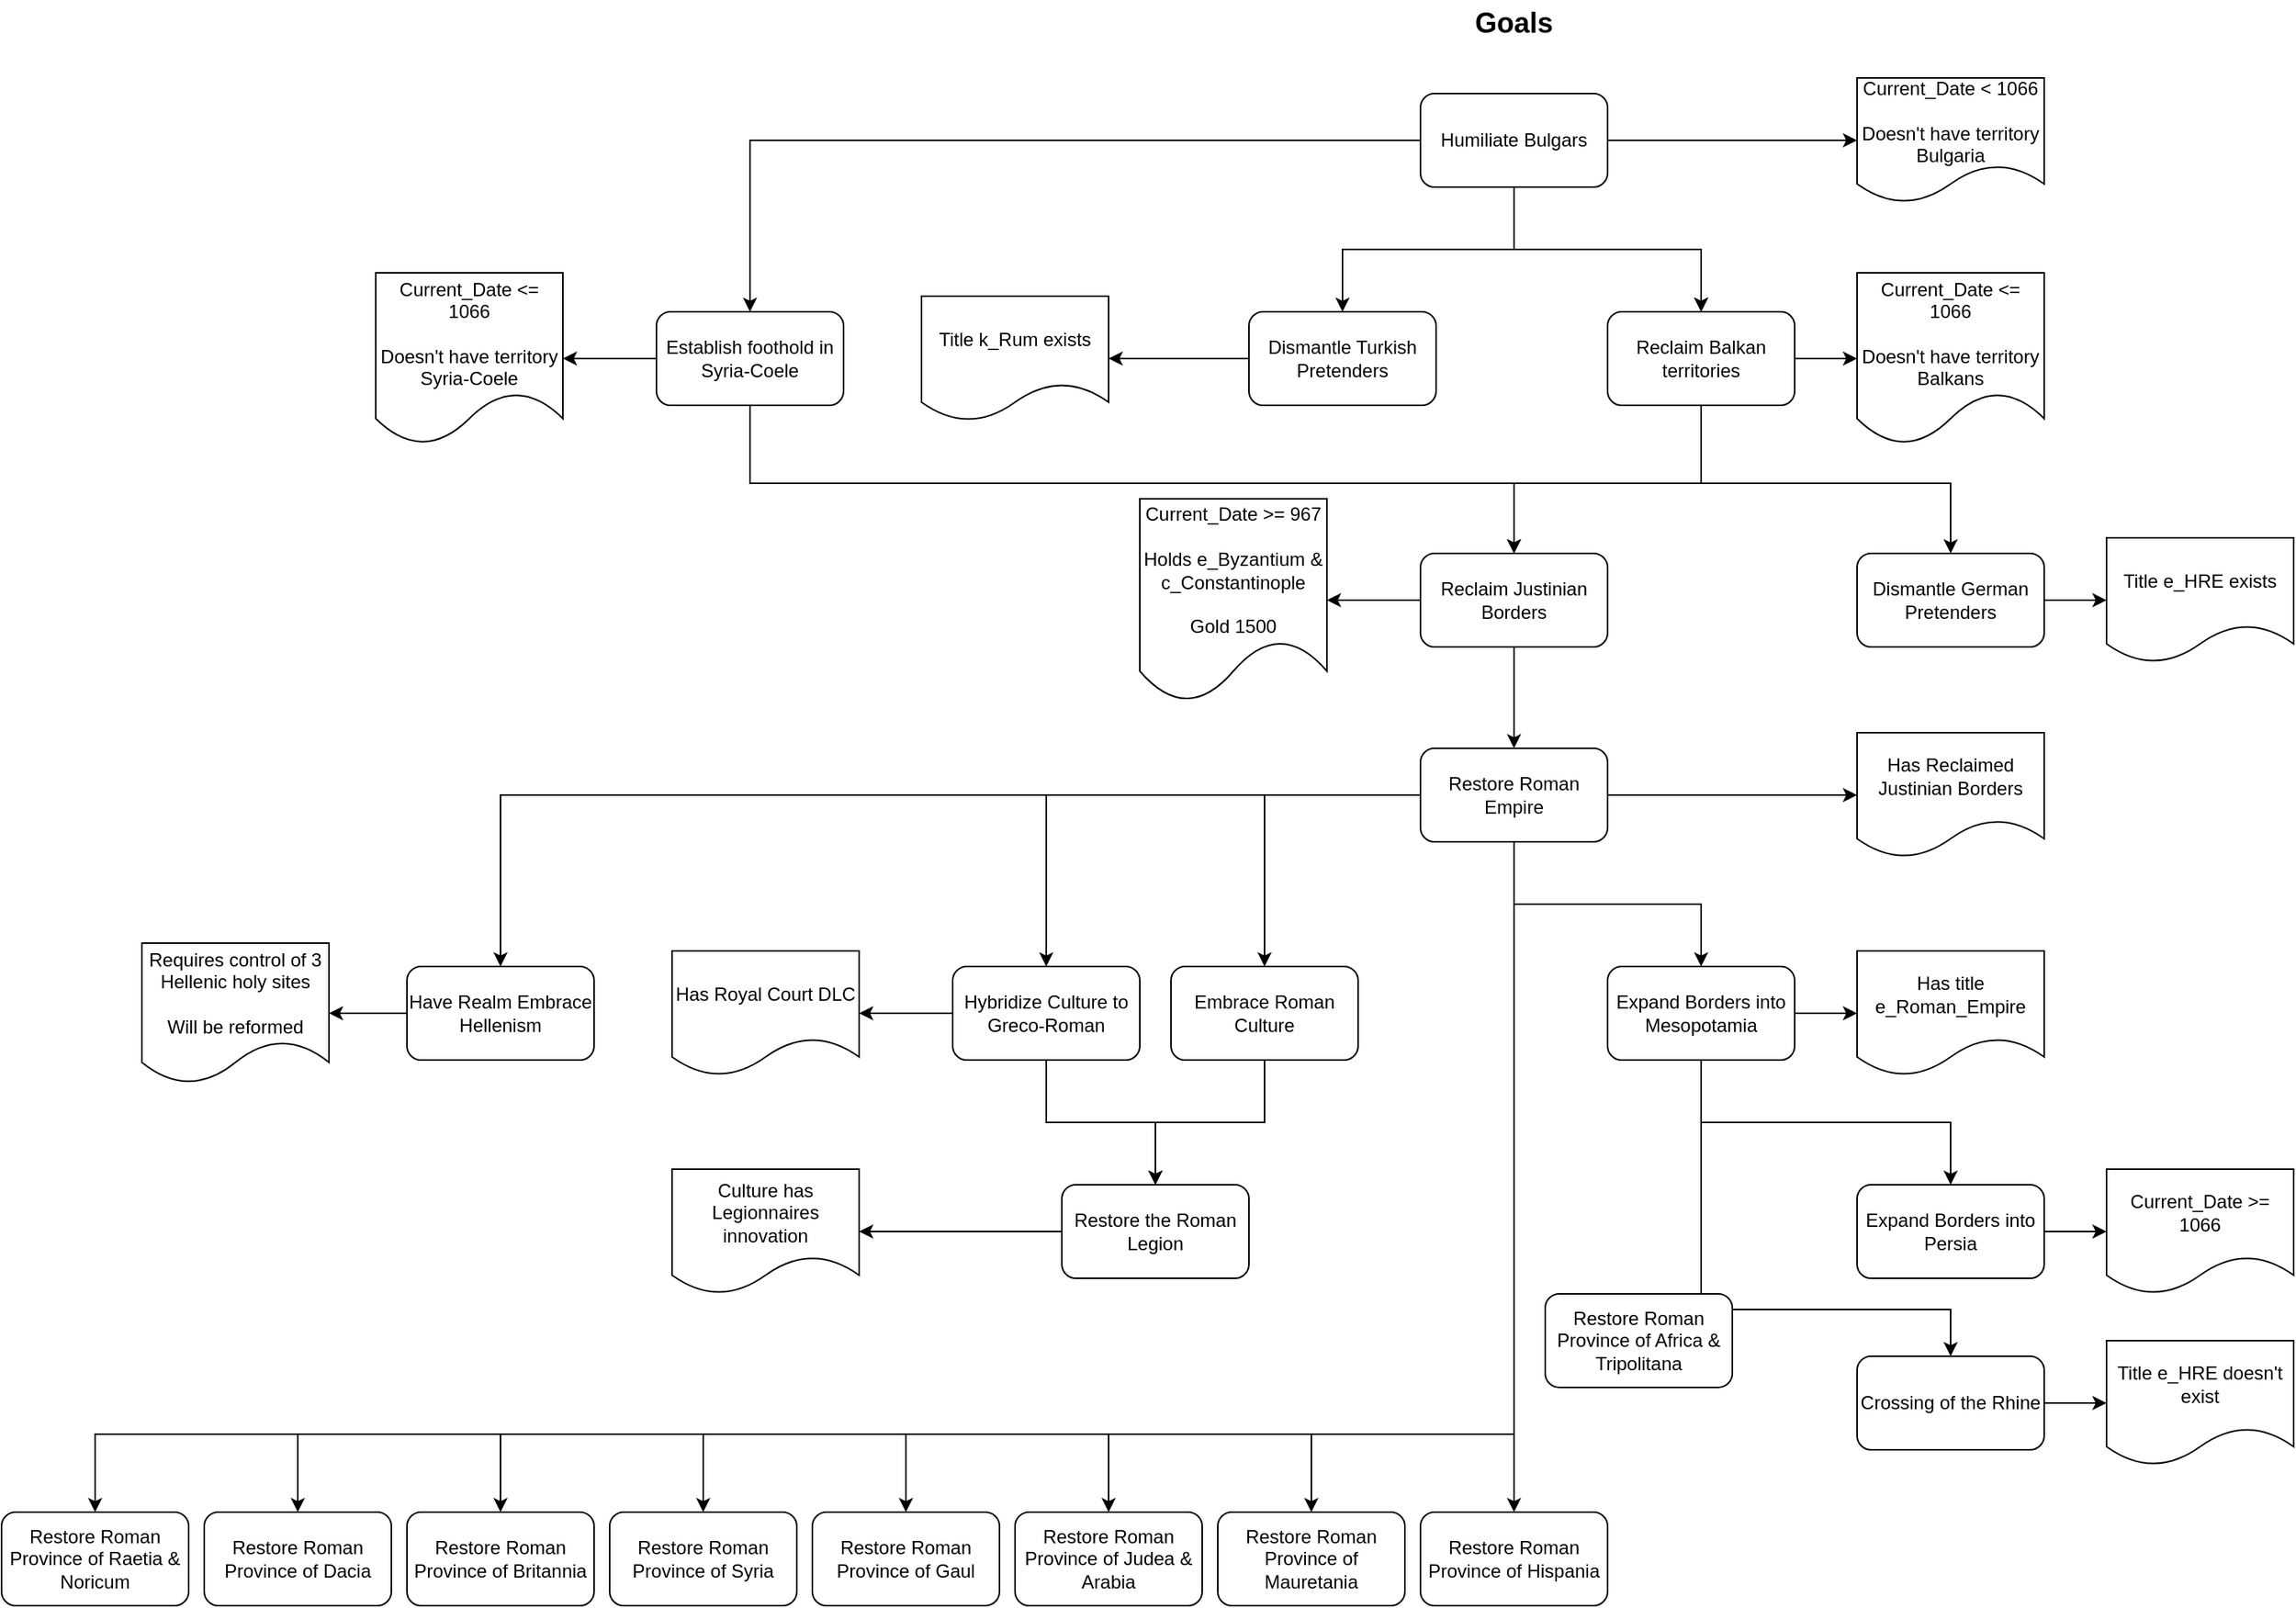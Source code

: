<mxfile version="22.1.0" type="github" pages="2">
  <diagram id="C5RBs43oDa-KdzZeNtuy" name="Goals">
    <mxGraphModel dx="4570" dy="1067" grid="1" gridSize="10" guides="1" tooltips="1" connect="1" arrows="1" fold="1" page="1" pageScale="1" pageWidth="1169" pageHeight="827" math="0" shadow="0">
      <root>
        <mxCell id="WIyWlLk6GJQsqaUBKTNV-0" />
        <mxCell id="WIyWlLk6GJQsqaUBKTNV-1" parent="WIyWlLk6GJQsqaUBKTNV-0" />
        <mxCell id="AzHufuIv4rGmuMpHbdiP-20" value="" style="edgeStyle=orthogonalEdgeStyle;rounded=0;orthogonalLoop=1;jettySize=auto;html=1;" parent="WIyWlLk6GJQsqaUBKTNV-1" source="AzHufuIv4rGmuMpHbdiP-2" target="AzHufuIv4rGmuMpHbdiP-19" edge="1">
          <mxGeometry relative="1" as="geometry" />
        </mxCell>
        <mxCell id="AzHufuIv4rGmuMpHbdiP-2" value="Restore the Roman Legion" style="rounded=1;whiteSpace=wrap;html=1;" parent="WIyWlLk6GJQsqaUBKTNV-1" vertex="1">
          <mxGeometry x="-830" y="790" width="120" height="60" as="geometry" />
        </mxCell>
        <mxCell id="AzHufuIv4rGmuMpHbdiP-32" value="" style="edgeStyle=orthogonalEdgeStyle;rounded=0;orthogonalLoop=1;jettySize=auto;html=1;" parent="WIyWlLk6GJQsqaUBKTNV-1" source="AzHufuIv4rGmuMpHbdiP-3" target="AzHufuIv4rGmuMpHbdiP-31" edge="1">
          <mxGeometry relative="1" as="geometry" />
        </mxCell>
        <mxCell id="AzHufuIv4rGmuMpHbdiP-34" value="" style="edgeStyle=orthogonalEdgeStyle;rounded=0;orthogonalLoop=1;jettySize=auto;html=1;" parent="WIyWlLk6GJQsqaUBKTNV-1" source="AzHufuIv4rGmuMpHbdiP-3" target="AzHufuIv4rGmuMpHbdiP-33" edge="1">
          <mxGeometry relative="1" as="geometry" />
        </mxCell>
        <mxCell id="AzHufuIv4rGmuMpHbdiP-3" value="Reclaim Justinian Borders" style="rounded=1;whiteSpace=wrap;html=1;" parent="WIyWlLk6GJQsqaUBKTNV-1" vertex="1">
          <mxGeometry x="-600" y="385" width="120" height="60" as="geometry" />
        </mxCell>
        <mxCell id="AzHufuIv4rGmuMpHbdiP-19" value="Culture has Legionnaires innovation" style="shape=document;whiteSpace=wrap;html=1;boundedLbl=1;rounded=1;" parent="WIyWlLk6GJQsqaUBKTNV-1" vertex="1">
          <mxGeometry x="-1080" y="780" width="120" height="80" as="geometry" />
        </mxCell>
        <mxCell id="AzHufuIv4rGmuMpHbdiP-31" value="Current_Date &amp;gt;= 967&lt;br&gt;&lt;br&gt;Holds e_Byzantium &amp;amp; c_Constantinople&lt;br&gt;&lt;br&gt;Gold 1500" style="shape=document;whiteSpace=wrap;html=1;boundedLbl=1;rounded=1;" parent="WIyWlLk6GJQsqaUBKTNV-1" vertex="1">
          <mxGeometry x="-780" y="350" width="120" height="130" as="geometry" />
        </mxCell>
        <mxCell id="AzHufuIv4rGmuMpHbdiP-36" value="" style="edgeStyle=orthogonalEdgeStyle;rounded=0;orthogonalLoop=1;jettySize=auto;html=1;" parent="WIyWlLk6GJQsqaUBKTNV-1" source="AzHufuIv4rGmuMpHbdiP-33" target="AzHufuIv4rGmuMpHbdiP-35" edge="1">
          <mxGeometry relative="1" as="geometry" />
        </mxCell>
        <mxCell id="AzHufuIv4rGmuMpHbdiP-55" value="" style="edgeStyle=orthogonalEdgeStyle;rounded=0;orthogonalLoop=1;jettySize=auto;html=1;" parent="WIyWlLk6GJQsqaUBKTNV-1" source="AzHufuIv4rGmuMpHbdiP-33" target="AzHufuIv4rGmuMpHbdiP-54" edge="1">
          <mxGeometry relative="1" as="geometry" />
        </mxCell>
        <mxCell id="AzHufuIv4rGmuMpHbdiP-65" style="edgeStyle=orthogonalEdgeStyle;rounded=0;orthogonalLoop=1;jettySize=auto;html=1;" parent="WIyWlLk6GJQsqaUBKTNV-1" source="AzHufuIv4rGmuMpHbdiP-33" target="AzHufuIv4rGmuMpHbdiP-64" edge="1">
          <mxGeometry relative="1" as="geometry" />
        </mxCell>
        <mxCell id="AzHufuIv4rGmuMpHbdiP-66" style="edgeStyle=orthogonalEdgeStyle;rounded=0;orthogonalLoop=1;jettySize=auto;html=1;entryX=0.5;entryY=0;entryDx=0;entryDy=0;" parent="WIyWlLk6GJQsqaUBKTNV-1" source="AzHufuIv4rGmuMpHbdiP-33" target="AzHufuIv4rGmuMpHbdiP-63" edge="1">
          <mxGeometry relative="1" as="geometry" />
        </mxCell>
        <mxCell id="vj43TnjGdLEXOyHiawmW-1" value="" style="edgeStyle=orthogonalEdgeStyle;rounded=0;orthogonalLoop=1;jettySize=auto;html=1;" edge="1" parent="WIyWlLk6GJQsqaUBKTNV-1" source="AzHufuIv4rGmuMpHbdiP-33" target="vj43TnjGdLEXOyHiawmW-0">
          <mxGeometry relative="1" as="geometry" />
        </mxCell>
        <mxCell id="xvBwaV-0SH2-mo29iPKQ-28" style="edgeStyle=orthogonalEdgeStyle;rounded=0;orthogonalLoop=1;jettySize=auto;html=1;entryX=0.5;entryY=0;entryDx=0;entryDy=0;" edge="1" parent="WIyWlLk6GJQsqaUBKTNV-1" source="AzHufuIv4rGmuMpHbdiP-33" target="xvBwaV-0SH2-mo29iPKQ-24">
          <mxGeometry relative="1" as="geometry">
            <Array as="points">
              <mxPoint x="-540" y="950" />
              <mxPoint x="-670" y="950" />
            </Array>
          </mxGeometry>
        </mxCell>
        <mxCell id="AzHufuIv4rGmuMpHbdiP-33" value="Restore Roman Empire" style="whiteSpace=wrap;html=1;rounded=1;" parent="WIyWlLk6GJQsqaUBKTNV-1" vertex="1">
          <mxGeometry x="-600" y="510" width="120" height="60" as="geometry" />
        </mxCell>
        <mxCell id="AzHufuIv4rGmuMpHbdiP-35" value="Has Reclaimed Justinian Borders" style="shape=document;whiteSpace=wrap;html=1;boundedLbl=1;rounded=1;" parent="WIyWlLk6GJQsqaUBKTNV-1" vertex="1">
          <mxGeometry x="-320" y="500" width="120" height="80" as="geometry" />
        </mxCell>
        <mxCell id="AzHufuIv4rGmuMpHbdiP-40" style="edgeStyle=orthogonalEdgeStyle;rounded=0;orthogonalLoop=1;jettySize=auto;html=1;" parent="WIyWlLk6GJQsqaUBKTNV-1" source="AzHufuIv4rGmuMpHbdiP-39" target="AzHufuIv4rGmuMpHbdiP-3" edge="1">
          <mxGeometry relative="1" as="geometry">
            <Array as="points">
              <mxPoint x="-420" y="340" />
              <mxPoint x="-540" y="340" />
            </Array>
          </mxGeometry>
        </mxCell>
        <mxCell id="AzHufuIv4rGmuMpHbdiP-47" value="" style="edgeStyle=orthogonalEdgeStyle;rounded=0;orthogonalLoop=1;jettySize=auto;html=1;" parent="WIyWlLk6GJQsqaUBKTNV-1" source="AzHufuIv4rGmuMpHbdiP-39" target="AzHufuIv4rGmuMpHbdiP-46" edge="1">
          <mxGeometry relative="1" as="geometry" />
        </mxCell>
        <mxCell id="xvBwaV-0SH2-mo29iPKQ-13" style="edgeStyle=orthogonalEdgeStyle;rounded=0;orthogonalLoop=1;jettySize=auto;html=1;entryX=0.5;entryY=0;entryDx=0;entryDy=0;" edge="1" parent="WIyWlLk6GJQsqaUBKTNV-1" source="AzHufuIv4rGmuMpHbdiP-39" target="xvBwaV-0SH2-mo29iPKQ-11">
          <mxGeometry relative="1" as="geometry">
            <Array as="points">
              <mxPoint x="-420" y="340" />
              <mxPoint x="-260" y="340" />
            </Array>
          </mxGeometry>
        </mxCell>
        <mxCell id="AzHufuIv4rGmuMpHbdiP-39" value="Reclaim Balkan territories" style="rounded=1;whiteSpace=wrap;html=1;" parent="WIyWlLk6GJQsqaUBKTNV-1" vertex="1">
          <mxGeometry x="-480" y="230" width="120" height="60" as="geometry" />
        </mxCell>
        <mxCell id="AzHufuIv4rGmuMpHbdiP-44" value="" style="edgeStyle=orthogonalEdgeStyle;rounded=0;orthogonalLoop=1;jettySize=auto;html=1;" parent="WIyWlLk6GJQsqaUBKTNV-1" source="AzHufuIv4rGmuMpHbdiP-42" target="AzHufuIv4rGmuMpHbdiP-43" edge="1">
          <mxGeometry relative="1" as="geometry" />
        </mxCell>
        <mxCell id="AzHufuIv4rGmuMpHbdiP-45" style="edgeStyle=orthogonalEdgeStyle;rounded=0;orthogonalLoop=1;jettySize=auto;html=1;entryX=0.5;entryY=0;entryDx=0;entryDy=0;" parent="WIyWlLk6GJQsqaUBKTNV-1" source="AzHufuIv4rGmuMpHbdiP-42" target="AzHufuIv4rGmuMpHbdiP-39" edge="1">
          <mxGeometry relative="1" as="geometry" />
        </mxCell>
        <mxCell id="AzHufuIv4rGmuMpHbdiP-48" value="" style="edgeStyle=orthogonalEdgeStyle;rounded=0;orthogonalLoop=1;jettySize=auto;html=1;" parent="WIyWlLk6GJQsqaUBKTNV-1" source="AzHufuIv4rGmuMpHbdiP-42" target="AzHufuIv4rGmuMpHbdiP-39" edge="1">
          <mxGeometry relative="1" as="geometry" />
        </mxCell>
        <mxCell id="AzHufuIv4rGmuMpHbdiP-50" value="" style="edgeStyle=orthogonalEdgeStyle;rounded=0;orthogonalLoop=1;jettySize=auto;html=1;" parent="WIyWlLk6GJQsqaUBKTNV-1" source="AzHufuIv4rGmuMpHbdiP-42" target="AzHufuIv4rGmuMpHbdiP-49" edge="1">
          <mxGeometry relative="1" as="geometry" />
        </mxCell>
        <mxCell id="xvBwaV-0SH2-mo29iPKQ-10" style="edgeStyle=orthogonalEdgeStyle;rounded=0;orthogonalLoop=1;jettySize=auto;html=1;entryX=0.5;entryY=0;entryDx=0;entryDy=0;" edge="1" parent="WIyWlLk6GJQsqaUBKTNV-1" source="AzHufuIv4rGmuMpHbdiP-42" target="xvBwaV-0SH2-mo29iPKQ-4">
          <mxGeometry relative="1" as="geometry" />
        </mxCell>
        <mxCell id="AzHufuIv4rGmuMpHbdiP-42" value="Humiliate Bulgars" style="rounded=1;whiteSpace=wrap;html=1;" parent="WIyWlLk6GJQsqaUBKTNV-1" vertex="1">
          <mxGeometry x="-600" y="90" width="120" height="60" as="geometry" />
        </mxCell>
        <mxCell id="AzHufuIv4rGmuMpHbdiP-43" value="Current_Date &amp;lt; 1066&lt;br&gt;&lt;br&gt;Doesn&#39;t have territory Bulgaria" style="shape=document;whiteSpace=wrap;html=1;boundedLbl=1;rounded=1;" parent="WIyWlLk6GJQsqaUBKTNV-1" vertex="1">
          <mxGeometry x="-320" y="80" width="120" height="80" as="geometry" />
        </mxCell>
        <mxCell id="AzHufuIv4rGmuMpHbdiP-46" value="Current_Date &amp;lt;= 1066&lt;br&gt;&lt;br&gt;Doesn&#39;t have territory Balkans&lt;br&gt;" style="shape=document;whiteSpace=wrap;html=1;boundedLbl=1;rounded=1;" parent="WIyWlLk6GJQsqaUBKTNV-1" vertex="1">
          <mxGeometry x="-320" y="205" width="120" height="110" as="geometry" />
        </mxCell>
        <mxCell id="AzHufuIv4rGmuMpHbdiP-52" value="" style="edgeStyle=orthogonalEdgeStyle;rounded=0;orthogonalLoop=1;jettySize=auto;html=1;" parent="WIyWlLk6GJQsqaUBKTNV-1" source="AzHufuIv4rGmuMpHbdiP-49" target="AzHufuIv4rGmuMpHbdiP-51" edge="1">
          <mxGeometry relative="1" as="geometry" />
        </mxCell>
        <mxCell id="xvBwaV-0SH2-mo29iPKQ-9" style="edgeStyle=orthogonalEdgeStyle;rounded=0;orthogonalLoop=1;jettySize=auto;html=1;entryX=0.5;entryY=0;entryDx=0;entryDy=0;exitX=0.5;exitY=1;exitDx=0;exitDy=0;" edge="1" parent="WIyWlLk6GJQsqaUBKTNV-1" source="AzHufuIv4rGmuMpHbdiP-49" target="AzHufuIv4rGmuMpHbdiP-3">
          <mxGeometry relative="1" as="geometry">
            <Array as="points">
              <mxPoint x="-1030" y="340" />
              <mxPoint x="-540" y="340" />
            </Array>
          </mxGeometry>
        </mxCell>
        <mxCell id="AzHufuIv4rGmuMpHbdiP-49" value="Establish foothold in Syria-Coele" style="whiteSpace=wrap;html=1;rounded=1;" parent="WIyWlLk6GJQsqaUBKTNV-1" vertex="1">
          <mxGeometry x="-1090" y="230" width="120" height="60" as="geometry" />
        </mxCell>
        <mxCell id="AzHufuIv4rGmuMpHbdiP-51" value="Current_Date &amp;lt;= 1066&lt;br&gt;&lt;br&gt;Doesn&#39;t have territory Syria-Coele" style="shape=document;whiteSpace=wrap;html=1;boundedLbl=1;rounded=1;" parent="WIyWlLk6GJQsqaUBKTNV-1" vertex="1">
          <mxGeometry x="-1270" y="205" width="120" height="110" as="geometry" />
        </mxCell>
        <mxCell id="AzHufuIv4rGmuMpHbdiP-57" value="" style="edgeStyle=orthogonalEdgeStyle;rounded=0;orthogonalLoop=1;jettySize=auto;html=1;" parent="WIyWlLk6GJQsqaUBKTNV-1" source="AzHufuIv4rGmuMpHbdiP-54" target="AzHufuIv4rGmuMpHbdiP-56" edge="1">
          <mxGeometry relative="1" as="geometry" />
        </mxCell>
        <mxCell id="AzHufuIv4rGmuMpHbdiP-59" value="" style="edgeStyle=orthogonalEdgeStyle;rounded=0;orthogonalLoop=1;jettySize=auto;html=1;" parent="WIyWlLk6GJQsqaUBKTNV-1" source="AzHufuIv4rGmuMpHbdiP-54" target="AzHufuIv4rGmuMpHbdiP-58" edge="1">
          <mxGeometry relative="1" as="geometry">
            <Array as="points">
              <mxPoint x="-420" y="750" />
              <mxPoint x="-260" y="750" />
            </Array>
          </mxGeometry>
        </mxCell>
        <mxCell id="xvBwaV-0SH2-mo29iPKQ-1" value="" style="edgeStyle=orthogonalEdgeStyle;rounded=0;orthogonalLoop=1;jettySize=auto;html=1;" edge="1" parent="WIyWlLk6GJQsqaUBKTNV-1" source="AzHufuIv4rGmuMpHbdiP-54" target="xvBwaV-0SH2-mo29iPKQ-0">
          <mxGeometry relative="1" as="geometry">
            <Array as="points">
              <mxPoint x="-420" y="870" />
              <mxPoint x="-260" y="870" />
            </Array>
          </mxGeometry>
        </mxCell>
        <mxCell id="xvBwaV-0SH2-mo29iPKQ-20" style="edgeStyle=orthogonalEdgeStyle;rounded=0;orthogonalLoop=1;jettySize=auto;html=1;entryX=0.5;entryY=0;entryDx=0;entryDy=0;exitX=0.5;exitY=1;exitDx=0;exitDy=0;" edge="1" parent="WIyWlLk6GJQsqaUBKTNV-1" source="AzHufuIv4rGmuMpHbdiP-33" target="xvBwaV-0SH2-mo29iPKQ-18">
          <mxGeometry relative="1" as="geometry" />
        </mxCell>
        <mxCell id="AzHufuIv4rGmuMpHbdiP-54" value="Expand Borders into Mesopotamia" style="whiteSpace=wrap;html=1;rounded=1;" parent="WIyWlLk6GJQsqaUBKTNV-1" vertex="1">
          <mxGeometry x="-480" y="650" width="120" height="60" as="geometry" />
        </mxCell>
        <mxCell id="AzHufuIv4rGmuMpHbdiP-56" value="Has title e_Roman_Empire" style="shape=document;whiteSpace=wrap;html=1;boundedLbl=1;rounded=1;" parent="WIyWlLk6GJQsqaUBKTNV-1" vertex="1">
          <mxGeometry x="-320" y="640" width="120" height="80" as="geometry" />
        </mxCell>
        <mxCell id="AzHufuIv4rGmuMpHbdiP-61" value="" style="edgeStyle=orthogonalEdgeStyle;rounded=0;orthogonalLoop=1;jettySize=auto;html=1;" parent="WIyWlLk6GJQsqaUBKTNV-1" source="AzHufuIv4rGmuMpHbdiP-58" target="AzHufuIv4rGmuMpHbdiP-60" edge="1">
          <mxGeometry relative="1" as="geometry" />
        </mxCell>
        <mxCell id="AzHufuIv4rGmuMpHbdiP-58" value="Expand Borders into Persia" style="whiteSpace=wrap;html=1;rounded=1;" parent="WIyWlLk6GJQsqaUBKTNV-1" vertex="1">
          <mxGeometry x="-320" y="790" width="120" height="60" as="geometry" />
        </mxCell>
        <mxCell id="AzHufuIv4rGmuMpHbdiP-60" value="Current_Date &amp;gt;= 1066" style="shape=document;whiteSpace=wrap;html=1;boundedLbl=1;rounded=1;" parent="WIyWlLk6GJQsqaUBKTNV-1" vertex="1">
          <mxGeometry x="-160" y="780" width="120" height="80" as="geometry" />
        </mxCell>
        <mxCell id="AzHufuIv4rGmuMpHbdiP-68" style="edgeStyle=orthogonalEdgeStyle;rounded=0;orthogonalLoop=1;jettySize=auto;html=1;entryX=0.5;entryY=0;entryDx=0;entryDy=0;" parent="WIyWlLk6GJQsqaUBKTNV-1" source="AzHufuIv4rGmuMpHbdiP-63" target="AzHufuIv4rGmuMpHbdiP-2" edge="1">
          <mxGeometry relative="1" as="geometry" />
        </mxCell>
        <mxCell id="AzHufuIv4rGmuMpHbdiP-63" value="Embrace Roman Culture" style="rounded=1;whiteSpace=wrap;html=1;" parent="WIyWlLk6GJQsqaUBKTNV-1" vertex="1">
          <mxGeometry x="-760" y="650" width="120" height="60" as="geometry" />
        </mxCell>
        <mxCell id="AzHufuIv4rGmuMpHbdiP-67" style="edgeStyle=orthogonalEdgeStyle;rounded=0;orthogonalLoop=1;jettySize=auto;html=1;entryX=0.5;entryY=0;entryDx=0;entryDy=0;" parent="WIyWlLk6GJQsqaUBKTNV-1" source="AzHufuIv4rGmuMpHbdiP-64" target="AzHufuIv4rGmuMpHbdiP-2" edge="1">
          <mxGeometry relative="1" as="geometry" />
        </mxCell>
        <mxCell id="AzHufuIv4rGmuMpHbdiP-70" value="" style="edgeStyle=orthogonalEdgeStyle;rounded=0;orthogonalLoop=1;jettySize=auto;html=1;" parent="WIyWlLk6GJQsqaUBKTNV-1" source="AzHufuIv4rGmuMpHbdiP-64" target="AzHufuIv4rGmuMpHbdiP-69" edge="1">
          <mxGeometry relative="1" as="geometry" />
        </mxCell>
        <mxCell id="AzHufuIv4rGmuMpHbdiP-64" value="Hybridize Culture to Greco-Roman" style="rounded=1;whiteSpace=wrap;html=1;" parent="WIyWlLk6GJQsqaUBKTNV-1" vertex="1">
          <mxGeometry x="-900" y="650" width="120" height="60" as="geometry" />
        </mxCell>
        <mxCell id="AzHufuIv4rGmuMpHbdiP-69" value="Has Royal Court DLC" style="shape=document;whiteSpace=wrap;html=1;boundedLbl=1;rounded=1;" parent="WIyWlLk6GJQsqaUBKTNV-1" vertex="1">
          <mxGeometry x="-1080" y="640" width="120" height="80" as="geometry" />
        </mxCell>
        <mxCell id="AzHufuIv4rGmuMpHbdiP-73" value="&lt;font style=&quot;font-size: 18px;&quot;&gt;&lt;b&gt;Goals&lt;br&gt;&lt;/b&gt;&lt;/font&gt;" style="text;html=1;strokeColor=none;fillColor=none;align=center;verticalAlign=middle;whiteSpace=wrap;rounded=0;" parent="WIyWlLk6GJQsqaUBKTNV-1" vertex="1">
          <mxGeometry x="-570" y="30" width="60" height="30" as="geometry" />
        </mxCell>
        <mxCell id="vj43TnjGdLEXOyHiawmW-3" value="" style="edgeStyle=orthogonalEdgeStyle;rounded=0;orthogonalLoop=1;jettySize=auto;html=1;" edge="1" parent="WIyWlLk6GJQsqaUBKTNV-1" source="vj43TnjGdLEXOyHiawmW-0" target="vj43TnjGdLEXOyHiawmW-2">
          <mxGeometry relative="1" as="geometry" />
        </mxCell>
        <mxCell id="vj43TnjGdLEXOyHiawmW-0" value="Have Realm Embrace Hellenism" style="whiteSpace=wrap;html=1;rounded=1;" vertex="1" parent="WIyWlLk6GJQsqaUBKTNV-1">
          <mxGeometry x="-1250" y="650" width="120" height="60" as="geometry" />
        </mxCell>
        <mxCell id="vj43TnjGdLEXOyHiawmW-2" value="Requires control of 3 Hellenic holy sites&lt;br&gt;&lt;br&gt;Will be reformed" style="shape=document;whiteSpace=wrap;html=1;boundedLbl=1;rounded=1;" vertex="1" parent="WIyWlLk6GJQsqaUBKTNV-1">
          <mxGeometry x="-1420" y="635" width="120" height="90" as="geometry" />
        </mxCell>
        <mxCell id="xvBwaV-0SH2-mo29iPKQ-3" value="" style="edgeStyle=orthogonalEdgeStyle;rounded=0;orthogonalLoop=1;jettySize=auto;html=1;" edge="1" parent="WIyWlLk6GJQsqaUBKTNV-1" source="xvBwaV-0SH2-mo29iPKQ-0" target="xvBwaV-0SH2-mo29iPKQ-2">
          <mxGeometry relative="1" as="geometry" />
        </mxCell>
        <mxCell id="xvBwaV-0SH2-mo29iPKQ-0" value="Crossing of the Rhine" style="whiteSpace=wrap;html=1;rounded=1;" vertex="1" parent="WIyWlLk6GJQsqaUBKTNV-1">
          <mxGeometry x="-320" y="900" width="120" height="60" as="geometry" />
        </mxCell>
        <mxCell id="xvBwaV-0SH2-mo29iPKQ-2" value="Title e_HRE doesn&#39;t exist" style="shape=document;whiteSpace=wrap;html=1;boundedLbl=1;rounded=1;" vertex="1" parent="WIyWlLk6GJQsqaUBKTNV-1">
          <mxGeometry x="-160" y="890" width="120" height="80" as="geometry" />
        </mxCell>
        <mxCell id="xvBwaV-0SH2-mo29iPKQ-5" value="Title k_Rum exists" style="shape=document;whiteSpace=wrap;html=1;boundedLbl=1;rounded=1;" vertex="1" parent="WIyWlLk6GJQsqaUBKTNV-1">
          <mxGeometry x="-920" y="220" width="120" height="80" as="geometry" />
        </mxCell>
        <mxCell id="xvBwaV-0SH2-mo29iPKQ-17" style="edgeStyle=orthogonalEdgeStyle;rounded=0;orthogonalLoop=1;jettySize=auto;html=1;entryX=1;entryY=0.5;entryDx=0;entryDy=0;" edge="1" parent="WIyWlLk6GJQsqaUBKTNV-1" source="xvBwaV-0SH2-mo29iPKQ-4" target="xvBwaV-0SH2-mo29iPKQ-5">
          <mxGeometry relative="1" as="geometry" />
        </mxCell>
        <mxCell id="xvBwaV-0SH2-mo29iPKQ-4" value="Dismantle Turkish Pretenders" style="rounded=1;whiteSpace=wrap;html=1;" vertex="1" parent="WIyWlLk6GJQsqaUBKTNV-1">
          <mxGeometry x="-710" y="230" width="120" height="60" as="geometry" />
        </mxCell>
        <mxCell id="xvBwaV-0SH2-mo29iPKQ-15" value="" style="edgeStyle=orthogonalEdgeStyle;rounded=0;orthogonalLoop=1;jettySize=auto;html=1;" edge="1" parent="WIyWlLk6GJQsqaUBKTNV-1" source="xvBwaV-0SH2-mo29iPKQ-11" target="xvBwaV-0SH2-mo29iPKQ-14">
          <mxGeometry relative="1" as="geometry" />
        </mxCell>
        <mxCell id="xvBwaV-0SH2-mo29iPKQ-11" value="Dismantle German Pretenders" style="rounded=1;whiteSpace=wrap;html=1;" vertex="1" parent="WIyWlLk6GJQsqaUBKTNV-1">
          <mxGeometry x="-320" y="385" width="120" height="60" as="geometry" />
        </mxCell>
        <mxCell id="xvBwaV-0SH2-mo29iPKQ-14" value="Title e_HRE exists" style="shape=document;whiteSpace=wrap;html=1;boundedLbl=1;rounded=1;" vertex="1" parent="WIyWlLk6GJQsqaUBKTNV-1">
          <mxGeometry x="-160" y="375" width="120" height="80" as="geometry" />
        </mxCell>
        <mxCell id="xvBwaV-0SH2-mo29iPKQ-18" value="Restore Roman Province of Hispania" style="rounded=1;whiteSpace=wrap;html=1;" vertex="1" parent="WIyWlLk6GJQsqaUBKTNV-1">
          <mxGeometry x="-600" y="1000" width="120" height="60" as="geometry" />
        </mxCell>
        <mxCell id="xvBwaV-0SH2-mo29iPKQ-21" value="Restore Roman Province of Gaul" style="rounded=1;whiteSpace=wrap;html=1;" vertex="1" parent="WIyWlLk6GJQsqaUBKTNV-1">
          <mxGeometry x="-990" y="1000" width="120" height="60" as="geometry" />
        </mxCell>
        <mxCell id="xvBwaV-0SH2-mo29iPKQ-23" value="Restore Roman Province of Britannia" style="rounded=1;whiteSpace=wrap;html=1;" vertex="1" parent="WIyWlLk6GJQsqaUBKTNV-1">
          <mxGeometry x="-1250" y="1000" width="120" height="60" as="geometry" />
        </mxCell>
        <mxCell id="xvBwaV-0SH2-mo29iPKQ-24" value="Restore Roman Province of Mauretania" style="rounded=1;whiteSpace=wrap;html=1;" vertex="1" parent="WIyWlLk6GJQsqaUBKTNV-1">
          <mxGeometry x="-730" y="1000" width="120" height="60" as="geometry" />
        </mxCell>
        <mxCell id="xvBwaV-0SH2-mo29iPKQ-25" value="Restore Roman Province of Africa &amp;amp; Tripolitana" style="rounded=1;whiteSpace=wrap;html=1;" vertex="1" parent="WIyWlLk6GJQsqaUBKTNV-1">
          <mxGeometry x="-520" y="860" width="120" height="60" as="geometry" />
        </mxCell>
        <mxCell id="xvBwaV-0SH2-mo29iPKQ-26" value="Restore Roman Province of Syria" style="rounded=1;whiteSpace=wrap;html=1;" vertex="1" parent="WIyWlLk6GJQsqaUBKTNV-1">
          <mxGeometry x="-1120" y="1000" width="120" height="60" as="geometry" />
        </mxCell>
        <mxCell id="xvBwaV-0SH2-mo29iPKQ-27" value="Restore Roman Province of Judea &amp;amp; Arabia" style="rounded=1;whiteSpace=wrap;html=1;" vertex="1" parent="WIyWlLk6GJQsqaUBKTNV-1">
          <mxGeometry x="-860" y="1000" width="120" height="60" as="geometry" />
        </mxCell>
        <mxCell id="xvBwaV-0SH2-mo29iPKQ-30" style="edgeStyle=orthogonalEdgeStyle;rounded=0;orthogonalLoop=1;jettySize=auto;html=1;entryX=0.5;entryY=0;entryDx=0;entryDy=0;exitX=0.5;exitY=1;exitDx=0;exitDy=0;" edge="1" parent="WIyWlLk6GJQsqaUBKTNV-1" source="AzHufuIv4rGmuMpHbdiP-33" target="xvBwaV-0SH2-mo29iPKQ-27">
          <mxGeometry relative="1" as="geometry">
            <mxPoint x="-530" y="580" as="sourcePoint" />
            <mxPoint x="-660" y="1010" as="targetPoint" />
            <Array as="points">
              <mxPoint x="-540" y="950" />
              <mxPoint x="-800" y="950" />
            </Array>
          </mxGeometry>
        </mxCell>
        <mxCell id="xvBwaV-0SH2-mo29iPKQ-31" style="edgeStyle=orthogonalEdgeStyle;rounded=0;orthogonalLoop=1;jettySize=auto;html=1;entryX=0.5;entryY=0;entryDx=0;entryDy=0;exitX=0.5;exitY=1;exitDx=0;exitDy=0;" edge="1" parent="WIyWlLk6GJQsqaUBKTNV-1" source="AzHufuIv4rGmuMpHbdiP-33" target="xvBwaV-0SH2-mo29iPKQ-21">
          <mxGeometry relative="1" as="geometry">
            <mxPoint x="-530" y="580" as="sourcePoint" />
            <mxPoint x="-790" y="1010" as="targetPoint" />
            <Array as="points">
              <mxPoint x="-540" y="950" />
              <mxPoint x="-930" y="950" />
            </Array>
          </mxGeometry>
        </mxCell>
        <mxCell id="xvBwaV-0SH2-mo29iPKQ-32" style="edgeStyle=orthogonalEdgeStyle;rounded=0;orthogonalLoop=1;jettySize=auto;html=1;entryX=0.5;entryY=0;entryDx=0;entryDy=0;exitX=0.5;exitY=1;exitDx=0;exitDy=0;" edge="1" parent="WIyWlLk6GJQsqaUBKTNV-1" source="AzHufuIv4rGmuMpHbdiP-33" target="xvBwaV-0SH2-mo29iPKQ-26">
          <mxGeometry relative="1" as="geometry">
            <mxPoint x="-520" y="590" as="sourcePoint" />
            <mxPoint x="-780" y="1020" as="targetPoint" />
            <Array as="points">
              <mxPoint x="-540" y="950" />
              <mxPoint x="-1060" y="950" />
            </Array>
          </mxGeometry>
        </mxCell>
        <mxCell id="xvBwaV-0SH2-mo29iPKQ-33" value="Restore Roman Province of Dacia" style="rounded=1;whiteSpace=wrap;html=1;" vertex="1" parent="WIyWlLk6GJQsqaUBKTNV-1">
          <mxGeometry x="-1380" y="1000" width="120" height="60" as="geometry" />
        </mxCell>
        <mxCell id="xvBwaV-0SH2-mo29iPKQ-35" value="Restore Roman Province of Raetia &amp;amp; Noricum" style="rounded=1;whiteSpace=wrap;html=1;" vertex="1" parent="WIyWlLk6GJQsqaUBKTNV-1">
          <mxGeometry x="-1510" y="1000" width="120" height="60" as="geometry" />
        </mxCell>
        <mxCell id="xvBwaV-0SH2-mo29iPKQ-36" style="edgeStyle=orthogonalEdgeStyle;rounded=0;orthogonalLoop=1;jettySize=auto;html=1;entryX=0.5;entryY=0;entryDx=0;entryDy=0;exitX=0.5;exitY=1;exitDx=0;exitDy=0;" edge="1" parent="WIyWlLk6GJQsqaUBKTNV-1" source="AzHufuIv4rGmuMpHbdiP-33" target="xvBwaV-0SH2-mo29iPKQ-23">
          <mxGeometry relative="1" as="geometry">
            <mxPoint x="-530" y="580" as="sourcePoint" />
            <mxPoint x="-1050" y="1010" as="targetPoint" />
            <Array as="points">
              <mxPoint x="-540" y="950" />
              <mxPoint x="-1190" y="950" />
            </Array>
          </mxGeometry>
        </mxCell>
        <mxCell id="xvBwaV-0SH2-mo29iPKQ-37" style="edgeStyle=orthogonalEdgeStyle;rounded=0;orthogonalLoop=1;jettySize=auto;html=1;entryX=0.5;entryY=0;entryDx=0;entryDy=0;exitX=0.5;exitY=1;exitDx=0;exitDy=0;" edge="1" parent="WIyWlLk6GJQsqaUBKTNV-1" source="AzHufuIv4rGmuMpHbdiP-33" target="xvBwaV-0SH2-mo29iPKQ-33">
          <mxGeometry relative="1" as="geometry">
            <mxPoint x="-530" y="580" as="sourcePoint" />
            <mxPoint x="-1180" y="1010" as="targetPoint" />
            <Array as="points">
              <mxPoint x="-540" y="950" />
              <mxPoint x="-1320" y="950" />
            </Array>
          </mxGeometry>
        </mxCell>
        <mxCell id="xvBwaV-0SH2-mo29iPKQ-38" style="edgeStyle=orthogonalEdgeStyle;rounded=0;orthogonalLoop=1;jettySize=auto;html=1;entryX=0.5;entryY=0;entryDx=0;entryDy=0;exitX=0.5;exitY=1;exitDx=0;exitDy=0;" edge="1" parent="WIyWlLk6GJQsqaUBKTNV-1" source="AzHufuIv4rGmuMpHbdiP-33" target="xvBwaV-0SH2-mo29iPKQ-35">
          <mxGeometry relative="1" as="geometry">
            <mxPoint x="-530" y="580" as="sourcePoint" />
            <mxPoint x="-1310" y="1010" as="targetPoint" />
            <Array as="points">
              <mxPoint x="-540" y="950" />
              <mxPoint x="-1450" y="950" />
            </Array>
          </mxGeometry>
        </mxCell>
      </root>
    </mxGraphModel>
  </diagram>
  <diagram id="-CGKq0AT_HAJnBicVUGe" name="Varangian Guard">
    <mxGraphModel dx="1674" dy="800" grid="1" gridSize="10" guides="1" tooltips="1" connect="1" arrows="1" fold="1" page="1" pageScale="1" pageWidth="1169" pageHeight="827" math="0" shadow="0">
      <root>
        <mxCell id="0" />
        <mxCell id="1" parent="0" />
        <mxCell id="GgaYVCj2-dRIJuSwjw5W-1" value="" style="edgeStyle=orthogonalEdgeStyle;rounded=0;orthogonalLoop=1;jettySize=auto;html=1;" parent="1" source="GgaYVCj2-dRIJuSwjw5W-4" target="GgaYVCj2-dRIJuSwjw5W-5" edge="1">
          <mxGeometry relative="1" as="geometry" />
        </mxCell>
        <mxCell id="GgaYVCj2-dRIJuSwjw5W-2" value="" style="edgeStyle=orthogonalEdgeStyle;rounded=0;orthogonalLoop=1;jettySize=auto;html=1;" parent="1" source="GgaYVCj2-dRIJuSwjw5W-4" target="GgaYVCj2-dRIJuSwjw5W-14" edge="1">
          <mxGeometry relative="1" as="geometry" />
        </mxCell>
        <mxCell id="GgaYVCj2-dRIJuSwjw5W-3" value="" style="edgeStyle=orthogonalEdgeStyle;rounded=0;orthogonalLoop=1;jettySize=auto;html=1;" parent="1" source="GgaYVCj2-dRIJuSwjw5W-4" target="GgaYVCj2-dRIJuSwjw5W-16" edge="1">
          <mxGeometry relative="1" as="geometry" />
        </mxCell>
        <mxCell id="GgaYVCj2-dRIJuSwjw5W-4" value="Form the Varangian Guard" style="rounded=1;whiteSpace=wrap;html=1;fontSize=12;glass=0;strokeWidth=1;shadow=0;" parent="1" vertex="1">
          <mxGeometry x="340" y="100" width="120" height="40" as="geometry" />
        </mxCell>
        <mxCell id="GgaYVCj2-dRIJuSwjw5W-5" value="Current_Date &amp;gt;= 879 &amp;amp; Current_Date &amp;lt; 1066&lt;br&gt;&lt;br&gt;Gold 500" style="shape=document;whiteSpace=wrap;html=1;boundedLbl=1;rounded=1;glass=0;strokeWidth=1;shadow=0;" parent="1" vertex="1">
          <mxGeometry x="550" y="63.75" width="120" height="112.5" as="geometry" />
        </mxCell>
        <mxCell id="GgaYVCj2-dRIJuSwjw5W-6" value="" style="edgeStyle=orthogonalEdgeStyle;rounded=0;orthogonalLoop=1;jettySize=auto;html=1;" parent="1" source="GgaYVCj2-dRIJuSwjw5W-14" target="GgaYVCj2-dRIJuSwjw5W-15" edge="1">
          <mxGeometry relative="1" as="geometry" />
        </mxCell>
        <mxCell id="GgaYVCj2-dRIJuSwjw5W-7" value="" style="edgeStyle=orthogonalEdgeStyle;rounded=0;orthogonalLoop=1;jettySize=auto;html=1;" parent="1" source="GgaYVCj2-dRIJuSwjw5W-14" target="GgaYVCj2-dRIJuSwjw5W-18" edge="1">
          <mxGeometry relative="1" as="geometry" />
        </mxCell>
        <mxCell id="GgaYVCj2-dRIJuSwjw5W-8" value="" style="edgeStyle=orthogonalEdgeStyle;rounded=0;orthogonalLoop=1;jettySize=auto;html=1;" parent="1" source="GgaYVCj2-dRIJuSwjw5W-14" target="GgaYVCj2-dRIJuSwjw5W-21" edge="1">
          <mxGeometry relative="1" as="geometry" />
        </mxCell>
        <mxCell id="GgaYVCj2-dRIJuSwjw5W-9" value="" style="edgeStyle=orthogonalEdgeStyle;rounded=0;orthogonalLoop=1;jettySize=auto;html=1;" parent="1" source="GgaYVCj2-dRIJuSwjw5W-14" target="GgaYVCj2-dRIJuSwjw5W-21" edge="1">
          <mxGeometry relative="1" as="geometry" />
        </mxCell>
        <mxCell id="GgaYVCj2-dRIJuSwjw5W-10" value="" style="edgeStyle=orthogonalEdgeStyle;rounded=0;orthogonalLoop=1;jettySize=auto;html=1;" parent="1" source="GgaYVCj2-dRIJuSwjw5W-14" target="GgaYVCj2-dRIJuSwjw5W-21" edge="1">
          <mxGeometry relative="1" as="geometry" />
        </mxCell>
        <mxCell id="GgaYVCj2-dRIJuSwjw5W-11" value="" style="edgeStyle=orthogonalEdgeStyle;rounded=0;orthogonalLoop=1;jettySize=auto;html=1;" parent="1" source="GgaYVCj2-dRIJuSwjw5W-14" target="GgaYVCj2-dRIJuSwjw5W-21" edge="1">
          <mxGeometry relative="1" as="geometry" />
        </mxCell>
        <mxCell id="GgaYVCj2-dRIJuSwjw5W-12" value="" style="edgeStyle=orthogonalEdgeStyle;rounded=0;orthogonalLoop=1;jettySize=auto;html=1;" parent="1" source="GgaYVCj2-dRIJuSwjw5W-14" target="GgaYVCj2-dRIJuSwjw5W-21" edge="1">
          <mxGeometry relative="1" as="geometry" />
        </mxCell>
        <mxCell id="GgaYVCj2-dRIJuSwjw5W-13" value="" style="edgeStyle=orthogonalEdgeStyle;rounded=0;orthogonalLoop=1;jettySize=auto;html=1;" parent="1" source="GgaYVCj2-dRIJuSwjw5W-14" target="GgaYVCj2-dRIJuSwjw5W-23" edge="1">
          <mxGeometry relative="1" as="geometry" />
        </mxCell>
        <mxCell id="GgaYVCj2-dRIJuSwjw5W-14" value="Form Palace Guard" style="whiteSpace=wrap;html=1;rounded=1;glass=0;strokeWidth=1;shadow=0;" parent="1" vertex="1">
          <mxGeometry x="340" y="210" width="120" height="60" as="geometry" />
        </mxCell>
        <mxCell id="GgaYVCj2-dRIJuSwjw5W-15" value="Holds c_Constantinople" style="shape=document;whiteSpace=wrap;html=1;boundedLbl=1;rounded=1;glass=0;strokeWidth=1;shadow=0;" parent="1" vertex="1">
          <mxGeometry x="550" y="200" width="120" height="80" as="geometry" />
        </mxCell>
        <mxCell id="GgaYVCj2-dRIJuSwjw5W-16" value="Reinforce Varangian Numbers" style="whiteSpace=wrap;html=1;rounded=1;glass=0;strokeWidth=1;shadow=0;" parent="1" vertex="1">
          <mxGeometry x="200" y="210" width="120" height="60" as="geometry" />
        </mxCell>
        <mxCell id="GgaYVCj2-dRIJuSwjw5W-17" value="" style="edgeStyle=orthogonalEdgeStyle;rounded=0;orthogonalLoop=1;jettySize=auto;html=1;" parent="1" source="GgaYVCj2-dRIJuSwjw5W-18" target="GgaYVCj2-dRIJuSwjw5W-19" edge="1">
          <mxGeometry relative="1" as="geometry" />
        </mxCell>
        <mxCell id="GgaYVCj2-dRIJuSwjw5W-18" value="Recruit Displaced Anglo-Saxon Warriors" style="whiteSpace=wrap;html=1;rounded=1;glass=0;strokeWidth=1;shadow=0;" parent="1" vertex="1">
          <mxGeometry x="340" y="410" width="120" height="60" as="geometry" />
        </mxCell>
        <mxCell id="GgaYVCj2-dRIJuSwjw5W-19" value="Current_Date &amp;gt; 1066&lt;br&gt;&lt;br&gt;Holder of k_England != Anglo-Saxon&amp;nbsp;" style="shape=document;whiteSpace=wrap;html=1;boundedLbl=1;rounded=1;glass=0;strokeWidth=1;shadow=0;" parent="1" vertex="1">
          <mxGeometry x="550" y="390" width="120" height="100" as="geometry" />
        </mxCell>
        <mxCell id="GgaYVCj2-dRIJuSwjw5W-20" value="" style="edgeStyle=orthogonalEdgeStyle;rounded=0;orthogonalLoop=1;jettySize=auto;html=1;" parent="1" source="GgaYVCj2-dRIJuSwjw5W-21" target="GgaYVCj2-dRIJuSwjw5W-22" edge="1">
          <mxGeometry relative="1" as="geometry" />
        </mxCell>
        <mxCell id="GgaYVCj2-dRIJuSwjw5W-21" value="Recruit Rus&#39; Warriors" style="whiteSpace=wrap;html=1;rounded=1;glass=0;strokeWidth=1;shadow=0;" parent="1" vertex="1">
          <mxGeometry x="410" y="310" width="120" height="60" as="geometry" />
        </mxCell>
        <mxCell id="GgaYVCj2-dRIJuSwjw5W-22" value="Russian culture exists" style="shape=document;whiteSpace=wrap;html=1;boundedLbl=1;rounded=1;glass=0;strokeWidth=1;shadow=0;" parent="1" vertex="1">
          <mxGeometry x="550" y="300" width="120" height="80" as="geometry" />
        </mxCell>
        <mxCell id="GgaYVCj2-dRIJuSwjw5W-23" value="Restore the Praetorian Guard" style="whiteSpace=wrap;html=1;rounded=1;glass=0;strokeWidth=1;shadow=0;" parent="1" vertex="1">
          <mxGeometry x="270" y="310" width="120" height="60" as="geometry" />
        </mxCell>
        <mxCell id="GgaYVCj2-dRIJuSwjw5W-24" value="&lt;font style=&quot;font-size: 18px;&quot;&gt;&lt;b&gt;Varangians&lt;/b&gt;&lt;/font&gt;" style="text;html=1;strokeColor=none;fillColor=none;align=center;verticalAlign=middle;whiteSpace=wrap;rounded=0;" parent="1" vertex="1">
          <mxGeometry x="370" y="30" width="60" height="30" as="geometry" />
        </mxCell>
      </root>
    </mxGraphModel>
  </diagram>
</mxfile>
